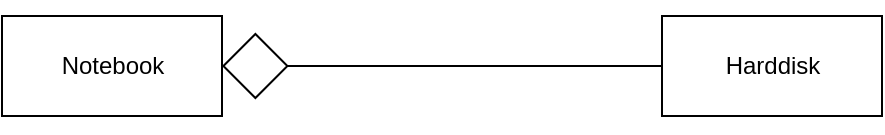 <mxfile>
    <diagram id="h6p8QyGx0iXgnCsOym1F" name="Seite-1">
        <mxGraphModel dx="1066" dy="609" grid="1" gridSize="10" guides="1" tooltips="1" connect="1" arrows="1" fold="1" page="1" pageScale="1" pageWidth="827" pageHeight="1169" math="0" shadow="0">
            <root>
                <mxCell id="0"/>
                <mxCell id="1" parent="0"/>
                <mxCell id="2" value="Notebook" style="html=1;" vertex="1" parent="1">
                    <mxGeometry x="110" y="170" width="110" height="50" as="geometry"/>
                </mxCell>
                <mxCell id="4" style="edgeStyle=none;html=1;entryX=1;entryY=0.5;entryDx=0;entryDy=0;endArrow=diamond;endFill=0;endSize=31;" edge="1" parent="1" source="3" target="2">
                    <mxGeometry relative="1" as="geometry"/>
                </mxCell>
                <mxCell id="3" value="Harddisk" style="html=1;" vertex="1" parent="1">
                    <mxGeometry x="440" y="170" width="110" height="50" as="geometry"/>
                </mxCell>
            </root>
        </mxGraphModel>
    </diagram>
</mxfile>